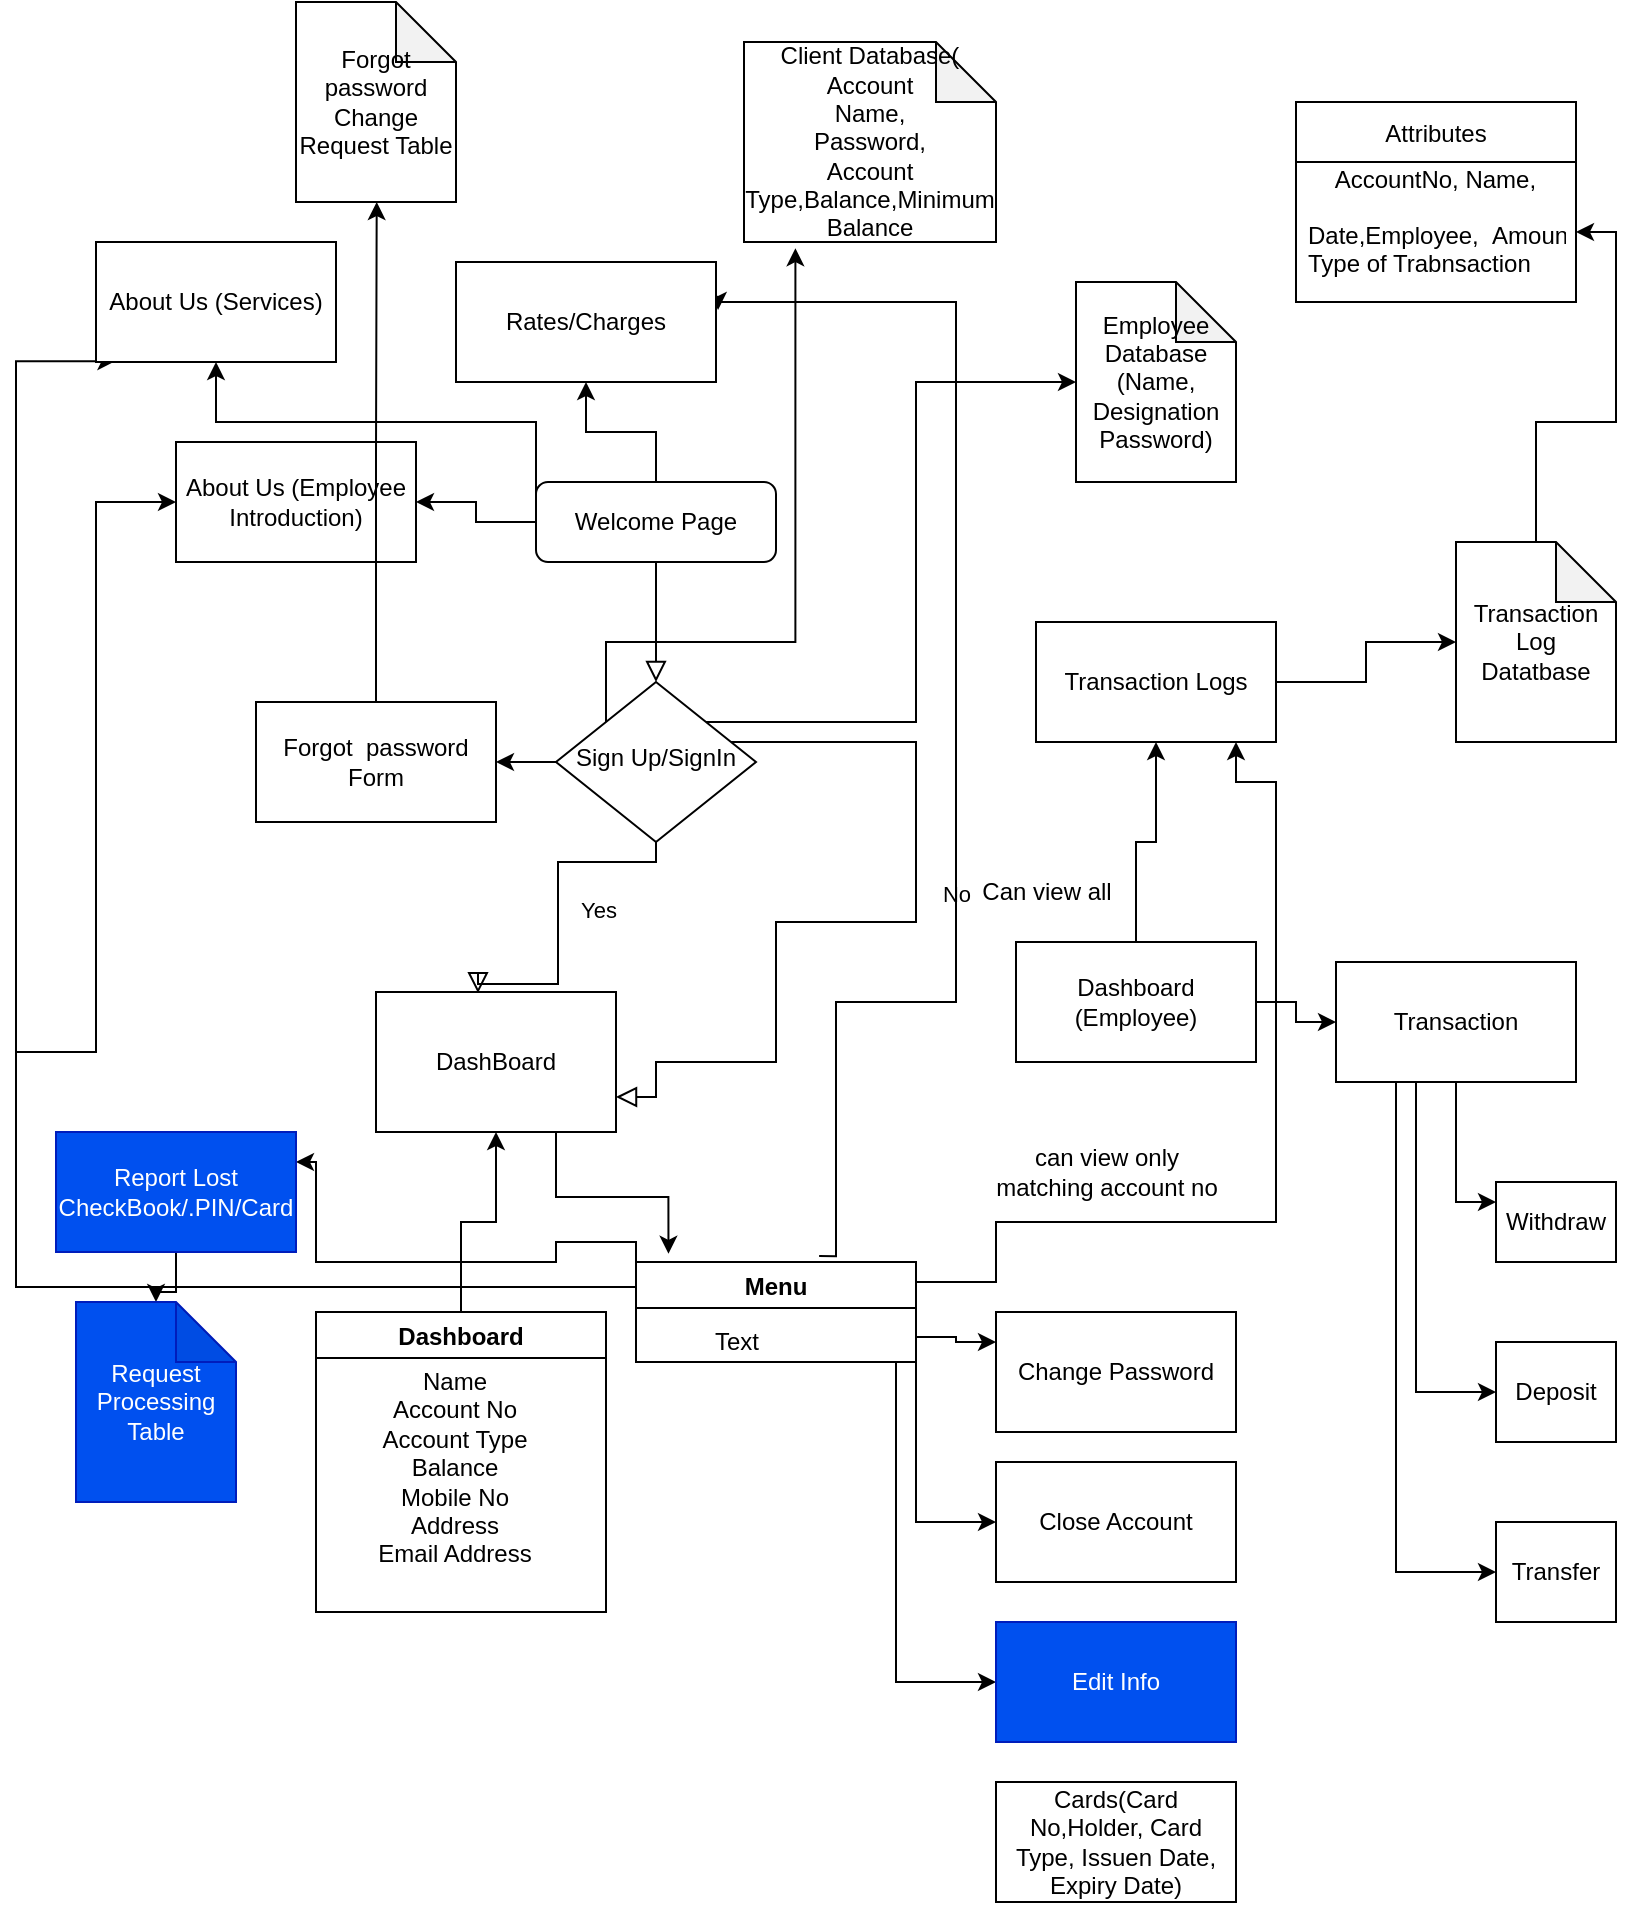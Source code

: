 <mxfile version="20.2.7" type="github">
  <diagram id="C5RBs43oDa-KdzZeNtuy" name="Page-1">
    <mxGraphModel dx="1052" dy="1630" grid="1" gridSize="10" guides="1" tooltips="1" connect="1" arrows="1" fold="1" page="1" pageScale="1" pageWidth="827" pageHeight="1169" math="0" shadow="0">
      <root>
        <mxCell id="WIyWlLk6GJQsqaUBKTNV-0" />
        <mxCell id="WIyWlLk6GJQsqaUBKTNV-1" parent="WIyWlLk6GJQsqaUBKTNV-0" />
        <mxCell id="WIyWlLk6GJQsqaUBKTNV-2" value="" style="rounded=0;html=1;jettySize=auto;orthogonalLoop=1;fontSize=11;endArrow=block;endFill=0;endSize=8;strokeWidth=1;shadow=0;labelBackgroundColor=none;edgeStyle=orthogonalEdgeStyle;" parent="WIyWlLk6GJQsqaUBKTNV-1" source="WIyWlLk6GJQsqaUBKTNV-3" target="WIyWlLk6GJQsqaUBKTNV-6" edge="1">
          <mxGeometry relative="1" as="geometry" />
        </mxCell>
        <mxCell id="RE7xwJCLeJIO6roD6Kax-3" value="" style="edgeStyle=orthogonalEdgeStyle;rounded=0;orthogonalLoop=1;jettySize=auto;html=1;" edge="1" parent="WIyWlLk6GJQsqaUBKTNV-1" source="WIyWlLk6GJQsqaUBKTNV-3" target="RE7xwJCLeJIO6roD6Kax-2">
          <mxGeometry relative="1" as="geometry" />
        </mxCell>
        <mxCell id="RE7xwJCLeJIO6roD6Kax-6" value="" style="edgeStyle=orthogonalEdgeStyle;rounded=0;orthogonalLoop=1;jettySize=auto;html=1;" edge="1" parent="WIyWlLk6GJQsqaUBKTNV-1" source="WIyWlLk6GJQsqaUBKTNV-3" target="RE7xwJCLeJIO6roD6Kax-4">
          <mxGeometry relative="1" as="geometry" />
        </mxCell>
        <mxCell id="RE7xwJCLeJIO6roD6Kax-12" style="edgeStyle=orthogonalEdgeStyle;rounded=0;orthogonalLoop=1;jettySize=auto;html=1;exitX=0;exitY=0.25;exitDx=0;exitDy=0;" edge="1" parent="WIyWlLk6GJQsqaUBKTNV-1" source="WIyWlLk6GJQsqaUBKTNV-3" target="RE7xwJCLeJIO6roD6Kax-11">
          <mxGeometry relative="1" as="geometry">
            <mxPoint x="220" y="130" as="targetPoint" />
            <Array as="points">
              <mxPoint x="270" y="200" />
              <mxPoint x="110" y="200" />
            </Array>
          </mxGeometry>
        </mxCell>
        <mxCell id="WIyWlLk6GJQsqaUBKTNV-3" value="Welcome Page" style="rounded=1;whiteSpace=wrap;html=1;fontSize=12;glass=0;strokeWidth=1;shadow=0;" parent="WIyWlLk6GJQsqaUBKTNV-1" vertex="1">
          <mxGeometry x="270" y="230" width="120" height="40" as="geometry" />
        </mxCell>
        <mxCell id="WIyWlLk6GJQsqaUBKTNV-4" value="Yes" style="rounded=0;html=1;jettySize=auto;orthogonalLoop=1;fontSize=11;endArrow=block;endFill=0;endSize=8;strokeWidth=1;shadow=0;labelBackgroundColor=none;edgeStyle=orthogonalEdgeStyle;entryX=0.425;entryY=0.008;entryDx=0;entryDy=0;entryPerimeter=0;" parent="WIyWlLk6GJQsqaUBKTNV-1" source="WIyWlLk6GJQsqaUBKTNV-6" target="RE7xwJCLeJIO6roD6Kax-0" edge="1">
          <mxGeometry y="20" relative="1" as="geometry">
            <mxPoint as="offset" />
            <mxPoint x="230" y="460" as="targetPoint" />
            <Array as="points">
              <mxPoint x="330" y="420" />
              <mxPoint x="281" y="420" />
              <mxPoint x="281" y="481" />
            </Array>
          </mxGeometry>
        </mxCell>
        <mxCell id="WIyWlLk6GJQsqaUBKTNV-5" value="No" style="edgeStyle=orthogonalEdgeStyle;rounded=0;html=1;jettySize=auto;orthogonalLoop=1;fontSize=11;endArrow=block;endFill=0;endSize=8;strokeWidth=1;shadow=0;labelBackgroundColor=none;entryX=1;entryY=0.75;entryDx=0;entryDy=0;" parent="WIyWlLk6GJQsqaUBKTNV-1" source="WIyWlLk6GJQsqaUBKTNV-6" target="RE7xwJCLeJIO6roD6Kax-0" edge="1">
          <mxGeometry x="-0.2" y="20" relative="1" as="geometry">
            <mxPoint as="offset" />
            <mxPoint x="360" y="590" as="targetPoint" />
            <Array as="points">
              <mxPoint x="460" y="360" />
              <mxPoint x="460" y="450" />
              <mxPoint x="390" y="450" />
              <mxPoint x="390" y="520" />
              <mxPoint x="330" y="520" />
            </Array>
          </mxGeometry>
        </mxCell>
        <mxCell id="RE7xwJCLeJIO6roD6Kax-40" style="edgeStyle=orthogonalEdgeStyle;rounded=0;orthogonalLoop=1;jettySize=auto;html=1;exitX=1;exitY=0;exitDx=0;exitDy=0;entryX=0;entryY=0.5;entryDx=0;entryDy=0;entryPerimeter=0;" edge="1" parent="WIyWlLk6GJQsqaUBKTNV-1" source="WIyWlLk6GJQsqaUBKTNV-6" target="RE7xwJCLeJIO6roD6Kax-35">
          <mxGeometry relative="1" as="geometry">
            <mxPoint x="440" y="100" as="targetPoint" />
          </mxGeometry>
        </mxCell>
        <mxCell id="RE7xwJCLeJIO6roD6Kax-51" style="edgeStyle=orthogonalEdgeStyle;rounded=0;orthogonalLoop=1;jettySize=auto;html=1;exitX=0;exitY=0.5;exitDx=0;exitDy=0;entryX=1;entryY=0.5;entryDx=0;entryDy=0;" edge="1" parent="WIyWlLk6GJQsqaUBKTNV-1" source="WIyWlLk6GJQsqaUBKTNV-6" target="RE7xwJCLeJIO6roD6Kax-50">
          <mxGeometry relative="1" as="geometry" />
        </mxCell>
        <mxCell id="WIyWlLk6GJQsqaUBKTNV-6" value="Sign Up/SignIn" style="rhombus;whiteSpace=wrap;html=1;shadow=0;fontFamily=Helvetica;fontSize=12;align=center;strokeWidth=1;spacing=6;spacingTop=-4;" parent="WIyWlLk6GJQsqaUBKTNV-1" vertex="1">
          <mxGeometry x="280" y="330" width="100" height="80" as="geometry" />
        </mxCell>
        <mxCell id="RE7xwJCLeJIO6roD6Kax-9" style="edgeStyle=orthogonalEdgeStyle;rounded=0;orthogonalLoop=1;jettySize=auto;html=1;entryX=1.008;entryY=0.4;entryDx=0;entryDy=0;entryPerimeter=0;exitX=0.654;exitY=-0.059;exitDx=0;exitDy=0;exitPerimeter=0;" edge="1" parent="WIyWlLk6GJQsqaUBKTNV-1" source="RE7xwJCLeJIO6roD6Kax-58" target="RE7xwJCLeJIO6roD6Kax-4">
          <mxGeometry relative="1" as="geometry">
            <mxPoint x="460" y="140" as="targetPoint" />
            <mxPoint x="410" y="610" as="sourcePoint" />
            <Array as="points">
              <mxPoint x="420" y="617" />
              <mxPoint x="420" y="490" />
              <mxPoint x="480" y="490" />
              <mxPoint x="480" y="140" />
              <mxPoint x="361" y="140" />
            </Array>
          </mxGeometry>
        </mxCell>
        <mxCell id="RE7xwJCLeJIO6roD6Kax-10" style="edgeStyle=orthogonalEdgeStyle;rounded=0;orthogonalLoop=1;jettySize=auto;html=1;" edge="1" parent="WIyWlLk6GJQsqaUBKTNV-1" target="RE7xwJCLeJIO6roD6Kax-2">
          <mxGeometry relative="1" as="geometry">
            <mxPoint x="10" y="515" as="sourcePoint" />
            <Array as="points">
              <mxPoint x="50" y="515" />
              <mxPoint x="50" y="240" />
            </Array>
          </mxGeometry>
        </mxCell>
        <mxCell id="RE7xwJCLeJIO6roD6Kax-13" style="edgeStyle=orthogonalEdgeStyle;rounded=0;orthogonalLoop=1;jettySize=auto;html=1;exitX=0;exitY=0.25;exitDx=0;exitDy=0;entryX=0.081;entryY=0.993;entryDx=0;entryDy=0;entryPerimeter=0;" edge="1" parent="WIyWlLk6GJQsqaUBKTNV-1" source="RE7xwJCLeJIO6roD6Kax-58" target="RE7xwJCLeJIO6roD6Kax-11">
          <mxGeometry relative="1" as="geometry">
            <Array as="points">
              <mxPoint x="10" y="632" />
              <mxPoint x="10" y="170" />
            </Array>
          </mxGeometry>
        </mxCell>
        <mxCell id="RE7xwJCLeJIO6roD6Kax-29" style="edgeStyle=orthogonalEdgeStyle;rounded=0;orthogonalLoop=1;jettySize=auto;html=1;exitX=1;exitY=0.25;exitDx=0;exitDy=0;" edge="1" parent="WIyWlLk6GJQsqaUBKTNV-1" source="RE7xwJCLeJIO6roD6Kax-58" target="RE7xwJCLeJIO6roD6Kax-21">
          <mxGeometry relative="1" as="geometry">
            <mxPoint x="660" y="380" as="targetPoint" />
            <Array as="points">
              <mxPoint x="460" y="630" />
              <mxPoint x="500" y="630" />
              <mxPoint x="500" y="600" />
              <mxPoint x="640" y="600" />
              <mxPoint x="640" y="380" />
              <mxPoint x="620" y="380" />
            </Array>
          </mxGeometry>
        </mxCell>
        <mxCell id="RE7xwJCLeJIO6roD6Kax-46" style="edgeStyle=orthogonalEdgeStyle;rounded=0;orthogonalLoop=1;jettySize=auto;html=1;exitX=0;exitY=0;exitDx=0;exitDy=0;entryX=1;entryY=0.25;entryDx=0;entryDy=0;" edge="1" parent="WIyWlLk6GJQsqaUBKTNV-1" source="RE7xwJCLeJIO6roD6Kax-58" target="RE7xwJCLeJIO6roD6Kax-45">
          <mxGeometry relative="1" as="geometry">
            <Array as="points">
              <mxPoint x="320" y="610" />
              <mxPoint x="280" y="610" />
              <mxPoint x="280" y="620" />
              <mxPoint x="160" y="620" />
              <mxPoint x="160" y="570" />
            </Array>
          </mxGeometry>
        </mxCell>
        <mxCell id="RE7xwJCLeJIO6roD6Kax-60" style="edgeStyle=orthogonalEdgeStyle;rounded=0;orthogonalLoop=1;jettySize=auto;html=1;exitX=0.75;exitY=1;exitDx=0;exitDy=0;entryX=0.116;entryY=-0.082;entryDx=0;entryDy=0;entryPerimeter=0;" edge="1" parent="WIyWlLk6GJQsqaUBKTNV-1" source="RE7xwJCLeJIO6roD6Kax-0" target="RE7xwJCLeJIO6roD6Kax-58">
          <mxGeometry relative="1" as="geometry" />
        </mxCell>
        <mxCell id="RE7xwJCLeJIO6roD6Kax-0" value="DashBoard" style="rounded=0;whiteSpace=wrap;html=1;" vertex="1" parent="WIyWlLk6GJQsqaUBKTNV-1">
          <mxGeometry x="190" y="485" width="120" height="70" as="geometry" />
        </mxCell>
        <mxCell id="RE7xwJCLeJIO6roD6Kax-2" value="About Us (Employee Introduction)" style="rounded=0;whiteSpace=wrap;html=1;" vertex="1" parent="WIyWlLk6GJQsqaUBKTNV-1">
          <mxGeometry x="90" y="210" width="120" height="60" as="geometry" />
        </mxCell>
        <mxCell id="RE7xwJCLeJIO6roD6Kax-4" value="Rates/Charges" style="rounded=0;whiteSpace=wrap;html=1;" vertex="1" parent="WIyWlLk6GJQsqaUBKTNV-1">
          <mxGeometry x="230" y="120" width="130" height="60" as="geometry" />
        </mxCell>
        <mxCell id="RE7xwJCLeJIO6roD6Kax-11" value="About Us (Services)" style="rounded=0;whiteSpace=wrap;html=1;" vertex="1" parent="WIyWlLk6GJQsqaUBKTNV-1">
          <mxGeometry x="50" y="110" width="120" height="60" as="geometry" />
        </mxCell>
        <mxCell id="RE7xwJCLeJIO6roD6Kax-23" value="" style="edgeStyle=orthogonalEdgeStyle;rounded=0;orthogonalLoop=1;jettySize=auto;html=1;" edge="1" parent="WIyWlLk6GJQsqaUBKTNV-1" source="RE7xwJCLeJIO6roD6Kax-14" target="RE7xwJCLeJIO6roD6Kax-21">
          <mxGeometry relative="1" as="geometry" />
        </mxCell>
        <mxCell id="RE7xwJCLeJIO6roD6Kax-30" value="" style="edgeStyle=orthogonalEdgeStyle;rounded=0;orthogonalLoop=1;jettySize=auto;html=1;" edge="1" parent="WIyWlLk6GJQsqaUBKTNV-1" source="RE7xwJCLeJIO6roD6Kax-14" target="RE7xwJCLeJIO6roD6Kax-15">
          <mxGeometry relative="1" as="geometry" />
        </mxCell>
        <mxCell id="RE7xwJCLeJIO6roD6Kax-14" value="Dashboard (Employee)" style="rounded=0;whiteSpace=wrap;html=1;" vertex="1" parent="WIyWlLk6GJQsqaUBKTNV-1">
          <mxGeometry x="510" y="460" width="120" height="60" as="geometry" />
        </mxCell>
        <mxCell id="RE7xwJCLeJIO6roD6Kax-31" style="edgeStyle=orthogonalEdgeStyle;rounded=0;orthogonalLoop=1;jettySize=auto;html=1;exitX=0.5;exitY=1;exitDx=0;exitDy=0;entryX=0;entryY=0.25;entryDx=0;entryDy=0;" edge="1" parent="WIyWlLk6GJQsqaUBKTNV-1" source="RE7xwJCLeJIO6roD6Kax-15" target="RE7xwJCLeJIO6roD6Kax-16">
          <mxGeometry relative="1" as="geometry">
            <mxPoint x="719.765" y="600" as="targetPoint" />
          </mxGeometry>
        </mxCell>
        <mxCell id="RE7xwJCLeJIO6roD6Kax-32" style="edgeStyle=orthogonalEdgeStyle;rounded=0;orthogonalLoop=1;jettySize=auto;html=1;exitX=0.25;exitY=1;exitDx=0;exitDy=0;entryX=0;entryY=0.5;entryDx=0;entryDy=0;" edge="1" parent="WIyWlLk6GJQsqaUBKTNV-1" source="RE7xwJCLeJIO6roD6Kax-15" target="RE7xwJCLeJIO6roD6Kax-17">
          <mxGeometry relative="1" as="geometry">
            <mxPoint x="699.765" y="690" as="targetPoint" />
            <Array as="points">
              <mxPoint x="710" y="530" />
              <mxPoint x="710" y="685" />
            </Array>
          </mxGeometry>
        </mxCell>
        <mxCell id="RE7xwJCLeJIO6roD6Kax-33" style="edgeStyle=orthogonalEdgeStyle;rounded=0;orthogonalLoop=1;jettySize=auto;html=1;exitX=0.25;exitY=1;exitDx=0;exitDy=0;entryX=0;entryY=0.5;entryDx=0;entryDy=0;" edge="1" parent="WIyWlLk6GJQsqaUBKTNV-1" source="RE7xwJCLeJIO6roD6Kax-15" target="RE7xwJCLeJIO6roD6Kax-18">
          <mxGeometry relative="1" as="geometry">
            <mxPoint x="700" y="780" as="targetPoint" />
          </mxGeometry>
        </mxCell>
        <mxCell id="RE7xwJCLeJIO6roD6Kax-15" value="Transaction" style="rounded=0;whiteSpace=wrap;html=1;" vertex="1" parent="WIyWlLk6GJQsqaUBKTNV-1">
          <mxGeometry x="670" y="470" width="120" height="60" as="geometry" />
        </mxCell>
        <mxCell id="RE7xwJCLeJIO6roD6Kax-16" value="Withdraw" style="rounded=0;whiteSpace=wrap;html=1;" vertex="1" parent="WIyWlLk6GJQsqaUBKTNV-1">
          <mxGeometry x="750" y="580" width="60" height="40" as="geometry" />
        </mxCell>
        <mxCell id="RE7xwJCLeJIO6roD6Kax-17" value="Deposit" style="rounded=0;whiteSpace=wrap;html=1;" vertex="1" parent="WIyWlLk6GJQsqaUBKTNV-1">
          <mxGeometry x="750" y="660" width="60" height="50" as="geometry" />
        </mxCell>
        <mxCell id="RE7xwJCLeJIO6roD6Kax-18" value="Transfer" style="rounded=0;whiteSpace=wrap;html=1;" vertex="1" parent="WIyWlLk6GJQsqaUBKTNV-1">
          <mxGeometry x="750" y="750" width="60" height="50" as="geometry" />
        </mxCell>
        <mxCell id="RE7xwJCLeJIO6roD6Kax-42" style="edgeStyle=orthogonalEdgeStyle;rounded=0;orthogonalLoop=1;jettySize=auto;html=1;exitX=0.5;exitY=0;exitDx=0;exitDy=0;exitPerimeter=0;entryX=1;entryY=0.5;entryDx=0;entryDy=0;" edge="1" parent="WIyWlLk6GJQsqaUBKTNV-1" source="RE7xwJCLeJIO6roD6Kax-19" target="RE7xwJCLeJIO6roD6Kax-37">
          <mxGeometry relative="1" as="geometry" />
        </mxCell>
        <mxCell id="RE7xwJCLeJIO6roD6Kax-19" value="Transaction Log Datatbase" style="shape=note;whiteSpace=wrap;html=1;backgroundOutline=1;darkOpacity=0.05;" vertex="1" parent="WIyWlLk6GJQsqaUBKTNV-1">
          <mxGeometry x="730" y="260" width="80" height="100" as="geometry" />
        </mxCell>
        <mxCell id="RE7xwJCLeJIO6roD6Kax-22" value="" style="edgeStyle=orthogonalEdgeStyle;rounded=0;orthogonalLoop=1;jettySize=auto;html=1;" edge="1" parent="WIyWlLk6GJQsqaUBKTNV-1" source="RE7xwJCLeJIO6roD6Kax-21" target="RE7xwJCLeJIO6roD6Kax-19">
          <mxGeometry relative="1" as="geometry" />
        </mxCell>
        <mxCell id="RE7xwJCLeJIO6roD6Kax-21" value="Transaction Logs" style="rounded=0;whiteSpace=wrap;html=1;" vertex="1" parent="WIyWlLk6GJQsqaUBKTNV-1">
          <mxGeometry x="520" y="300" width="120" height="60" as="geometry" />
        </mxCell>
        <mxCell id="RE7xwJCLeJIO6roD6Kax-26" value="Can view all " style="text;html=1;align=center;verticalAlign=middle;resizable=0;points=[];autosize=1;strokeColor=none;fillColor=none;" vertex="1" parent="WIyWlLk6GJQsqaUBKTNV-1">
          <mxGeometry x="480" y="420" width="90" height="30" as="geometry" />
        </mxCell>
        <mxCell id="RE7xwJCLeJIO6roD6Kax-28" value="&lt;div&gt;can view only &lt;br&gt;&lt;/div&gt;&lt;div&gt;matching account no&lt;/div&gt;" style="text;html=1;align=center;verticalAlign=middle;resizable=0;points=[];autosize=1;strokeColor=none;fillColor=none;" vertex="1" parent="WIyWlLk6GJQsqaUBKTNV-1">
          <mxGeometry x="490" y="555" width="130" height="40" as="geometry" />
        </mxCell>
        <mxCell id="RE7xwJCLeJIO6roD6Kax-35" value="&lt;div&gt;Employee&lt;/div&gt;&lt;div&gt;Database &lt;br&gt;&lt;/div&gt;&lt;div&gt;(Name, Designation&lt;/div&gt;&lt;div&gt;Password)&lt;br&gt;&lt;/div&gt;" style="shape=note;whiteSpace=wrap;html=1;backgroundOutline=1;darkOpacity=0.05;" vertex="1" parent="WIyWlLk6GJQsqaUBKTNV-1">
          <mxGeometry x="540" y="130" width="80" height="100" as="geometry" />
        </mxCell>
        <mxCell id="RE7xwJCLeJIO6roD6Kax-36" value="Attributes" style="swimlane;fontStyle=0;childLayout=stackLayout;horizontal=1;startSize=30;horizontalStack=0;resizeParent=1;resizeParentMax=0;resizeLast=0;collapsible=1;marginBottom=0;" vertex="1" parent="WIyWlLk6GJQsqaUBKTNV-1">
          <mxGeometry x="650" y="40" width="140" height="100" as="geometry" />
        </mxCell>
        <mxCell id="RE7xwJCLeJIO6roD6Kax-37" value="    AccountNo, Name, &#xa;&#xa;Date,Employee,  Amount,&#xa;Type of Trabnsaction&#xa;" style="text;strokeColor=none;fillColor=none;align=left;verticalAlign=middle;spacingLeft=4;spacingRight=4;overflow=hidden;points=[[0,0.5],[1,0.5]];portConstraint=eastwest;rotatable=0;" vertex="1" parent="RE7xwJCLeJIO6roD6Kax-36">
          <mxGeometry y="30" width="140" height="70" as="geometry" />
        </mxCell>
        <mxCell id="RE7xwJCLeJIO6roD6Kax-41" value="&lt;div&gt;Client Database(&lt;/div&gt;&lt;div&gt;Account&lt;/div&gt;&lt;div&gt;Name,&lt;/div&gt;&lt;div&gt;Password,&lt;/div&gt;&lt;div&gt;Account Type,Balance,Minimum Balance&lt;br&gt;&lt;/div&gt;" style="shape=note;whiteSpace=wrap;html=1;backgroundOutline=1;darkOpacity=0.05;" vertex="1" parent="WIyWlLk6GJQsqaUBKTNV-1">
          <mxGeometry x="374" y="10" width="126" height="100" as="geometry" />
        </mxCell>
        <mxCell id="RE7xwJCLeJIO6roD6Kax-43" style="edgeStyle=orthogonalEdgeStyle;rounded=0;orthogonalLoop=1;jettySize=auto;html=1;exitX=0;exitY=0;exitDx=0;exitDy=0;entryX=0.204;entryY=1.031;entryDx=0;entryDy=0;entryPerimeter=0;" edge="1" parent="WIyWlLk6GJQsqaUBKTNV-1" source="WIyWlLk6GJQsqaUBKTNV-6" target="RE7xwJCLeJIO6roD6Kax-41">
          <mxGeometry relative="1" as="geometry">
            <mxPoint x="400" y="280" as="targetPoint" />
            <Array as="points">
              <mxPoint x="305" y="310" />
              <mxPoint x="400" y="310" />
            </Array>
          </mxGeometry>
        </mxCell>
        <mxCell id="RE7xwJCLeJIO6roD6Kax-54" value="" style="edgeStyle=orthogonalEdgeStyle;rounded=0;orthogonalLoop=1;jettySize=auto;html=1;" edge="1" parent="WIyWlLk6GJQsqaUBKTNV-1" source="RE7xwJCLeJIO6roD6Kax-45" target="RE7xwJCLeJIO6roD6Kax-47">
          <mxGeometry relative="1" as="geometry" />
        </mxCell>
        <mxCell id="RE7xwJCLeJIO6roD6Kax-45" value="Report Lost CheckBook/.PIN/Card" style="rounded=0;whiteSpace=wrap;html=1;fillColor=#0050ef;fontColor=#ffffff;strokeColor=#001DBC;" vertex="1" parent="WIyWlLk6GJQsqaUBKTNV-1">
          <mxGeometry x="30" y="555" width="120" height="60" as="geometry" />
        </mxCell>
        <mxCell id="RE7xwJCLeJIO6roD6Kax-47" value="Request Processing Table " style="shape=note;whiteSpace=wrap;html=1;backgroundOutline=1;darkOpacity=0.05;fillColor=#0050ef;strokeColor=#001DBC;fontColor=#ffffff;" vertex="1" parent="WIyWlLk6GJQsqaUBKTNV-1">
          <mxGeometry x="40" y="640" width="80" height="100" as="geometry" />
        </mxCell>
        <mxCell id="RE7xwJCLeJIO6roD6Kax-48" value="Forgot password Change Request Table" style="shape=note;whiteSpace=wrap;html=1;backgroundOutline=1;darkOpacity=0.05;" vertex="1" parent="WIyWlLk6GJQsqaUBKTNV-1">
          <mxGeometry x="150" y="-10" width="80" height="100" as="geometry" />
        </mxCell>
        <mxCell id="RE7xwJCLeJIO6roD6Kax-52" style="edgeStyle=orthogonalEdgeStyle;rounded=0;orthogonalLoop=1;jettySize=auto;html=1;exitX=0.5;exitY=0;exitDx=0;exitDy=0;" edge="1" parent="WIyWlLk6GJQsqaUBKTNV-1" source="RE7xwJCLeJIO6roD6Kax-50">
          <mxGeometry relative="1" as="geometry">
            <mxPoint x="190.353" y="90" as="targetPoint" />
          </mxGeometry>
        </mxCell>
        <mxCell id="RE7xwJCLeJIO6roD6Kax-50" value="Forgot&amp;nbsp; password Form" style="rounded=0;whiteSpace=wrap;html=1;" vertex="1" parent="WIyWlLk6GJQsqaUBKTNV-1">
          <mxGeometry x="130" y="340" width="120" height="60" as="geometry" />
        </mxCell>
        <mxCell id="RE7xwJCLeJIO6roD6Kax-57" value="" style="edgeStyle=orthogonalEdgeStyle;rounded=0;orthogonalLoop=1;jettySize=auto;html=1;" edge="1" parent="WIyWlLk6GJQsqaUBKTNV-1" source="RE7xwJCLeJIO6roD6Kax-55" target="RE7xwJCLeJIO6roD6Kax-0">
          <mxGeometry relative="1" as="geometry" />
        </mxCell>
        <mxCell id="RE7xwJCLeJIO6roD6Kax-62" style="edgeStyle=orthogonalEdgeStyle;rounded=0;orthogonalLoop=1;jettySize=auto;html=1;exitX=1;exitY=0.75;exitDx=0;exitDy=0;entryX=0;entryY=0.25;entryDx=0;entryDy=0;" edge="1" parent="WIyWlLk6GJQsqaUBKTNV-1" source="RE7xwJCLeJIO6roD6Kax-58" target="RE7xwJCLeJIO6roD6Kax-61">
          <mxGeometry relative="1" as="geometry" />
        </mxCell>
        <mxCell id="RE7xwJCLeJIO6roD6Kax-64" style="edgeStyle=orthogonalEdgeStyle;rounded=0;orthogonalLoop=1;jettySize=auto;html=1;exitX=1;exitY=1;exitDx=0;exitDy=0;entryX=0;entryY=0.5;entryDx=0;entryDy=0;" edge="1" parent="WIyWlLk6GJQsqaUBKTNV-1" source="RE7xwJCLeJIO6roD6Kax-58" target="RE7xwJCLeJIO6roD6Kax-63">
          <mxGeometry relative="1" as="geometry" />
        </mxCell>
        <mxCell id="RE7xwJCLeJIO6roD6Kax-66" style="edgeStyle=orthogonalEdgeStyle;rounded=0;orthogonalLoop=1;jettySize=auto;html=1;exitX=0.75;exitY=1;exitDx=0;exitDy=0;entryX=0;entryY=0.5;entryDx=0;entryDy=0;" edge="1" parent="WIyWlLk6GJQsqaUBKTNV-1" source="RE7xwJCLeJIO6roD6Kax-58" target="RE7xwJCLeJIO6roD6Kax-65">
          <mxGeometry relative="1" as="geometry">
            <mxPoint x="425.118" y="830" as="targetPoint" />
            <Array as="points">
              <mxPoint x="450" y="670" />
              <mxPoint x="450" y="830" />
            </Array>
          </mxGeometry>
        </mxCell>
        <mxCell id="RE7xwJCLeJIO6roD6Kax-58" value="Menu" style="swimlane;" vertex="1" parent="WIyWlLk6GJQsqaUBKTNV-1">
          <mxGeometry x="320" y="620" width="140" height="50" as="geometry" />
        </mxCell>
        <mxCell id="RE7xwJCLeJIO6roD6Kax-55" value="Dashboard" style="swimlane;" vertex="1" parent="WIyWlLk6GJQsqaUBKTNV-1">
          <mxGeometry x="160" y="645" width="145" height="150" as="geometry" />
        </mxCell>
        <mxCell id="RE7xwJCLeJIO6roD6Kax-56" value="&lt;div&gt;Name&lt;/div&gt;&lt;div&gt;Account No&lt;/div&gt;&lt;div&gt;Account Type&lt;br&gt;&lt;/div&gt;&lt;div&gt;Balance&lt;/div&gt;&lt;div&gt;Mobile No&lt;/div&gt;&lt;div&gt;Address&lt;/div&gt;&lt;div&gt;Email Address&lt;br&gt;&lt;/div&gt;&lt;div&gt;&lt;br&gt;&lt;/div&gt;" style="text;html=1;align=center;verticalAlign=middle;resizable=0;points=[];autosize=1;strokeColor=none;fillColor=none;" vertex="1" parent="RE7xwJCLeJIO6roD6Kax-55">
          <mxGeometry x="19" y="20" width="100" height="130" as="geometry" />
        </mxCell>
        <mxCell id="RE7xwJCLeJIO6roD6Kax-59" value="Text" style="text;html=1;align=center;verticalAlign=middle;resizable=0;points=[];autosize=1;strokeColor=none;fillColor=none;" vertex="1" parent="WIyWlLk6GJQsqaUBKTNV-1">
          <mxGeometry x="350" y="650" width="40" height="20" as="geometry" />
        </mxCell>
        <mxCell id="RE7xwJCLeJIO6roD6Kax-61" value="Change Password" style="rounded=0;whiteSpace=wrap;html=1;" vertex="1" parent="WIyWlLk6GJQsqaUBKTNV-1">
          <mxGeometry x="500" y="645" width="120" height="60" as="geometry" />
        </mxCell>
        <mxCell id="RE7xwJCLeJIO6roD6Kax-63" value="Close Account" style="rounded=0;whiteSpace=wrap;html=1;" vertex="1" parent="WIyWlLk6GJQsqaUBKTNV-1">
          <mxGeometry x="500" y="720" width="120" height="60" as="geometry" />
        </mxCell>
        <mxCell id="RE7xwJCLeJIO6roD6Kax-65" value="Edit Info" style="rounded=0;whiteSpace=wrap;html=1;fillColor=#0050ef;fontColor=#ffffff;strokeColor=#001DBC;" vertex="1" parent="WIyWlLk6GJQsqaUBKTNV-1">
          <mxGeometry x="500" y="800" width="120" height="60" as="geometry" />
        </mxCell>
        <mxCell id="RE7xwJCLeJIO6roD6Kax-67" value="Cards(Card No,Holder, Card Type, Issuen Date, Expiry Date)" style="rounded=0;whiteSpace=wrap;html=1;" vertex="1" parent="WIyWlLk6GJQsqaUBKTNV-1">
          <mxGeometry x="500" y="880" width="120" height="60" as="geometry" />
        </mxCell>
      </root>
    </mxGraphModel>
  </diagram>
</mxfile>
